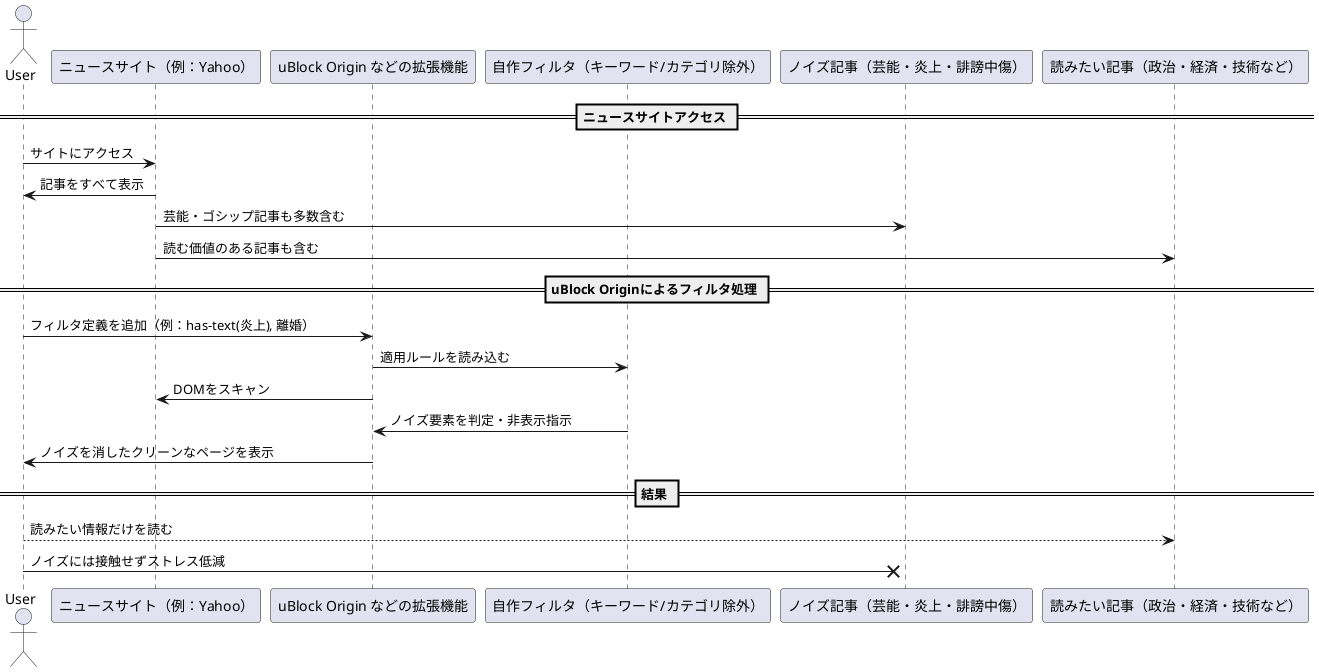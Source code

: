 @startuml
actor User
participant "ニュースサイト（例：Yahoo）" as NewsSite
participant "uBlock Origin などの拡張機能" as uBlock
participant "自作フィルタ（キーワード/カテゴリ除外）" as FilterRule
participant "ノイズ記事（芸能・炎上・誹謗中傷）" as Noise
participant "読みたい記事（政治・経済・技術など）" as GoodContent

== ニュースサイトアクセス ==
User -> NewsSite : サイトにアクセス
NewsSite -> User : 記事をすべて表示
NewsSite -> Noise : 芸能・ゴシップ記事も多数含む
NewsSite -> GoodContent : 読む価値のある記事も含む

== uBlock Originによるフィルタ処理 ==
User -> uBlock : フィルタ定義を追加（例：has-text(炎上), 離婚）
uBlock -> FilterRule : 適用ルールを読み込む
uBlock -> NewsSite : DOMをスキャン
FilterRule -> uBlock : ノイズ要素を判定・非表示指示
uBlock -> User : ノイズを消したクリーンなページを表示

== 結果 ==
User --> GoodContent : 読みたい情報だけを読む
User -x Noise : ノイズには接触せずストレス低減

@enduml